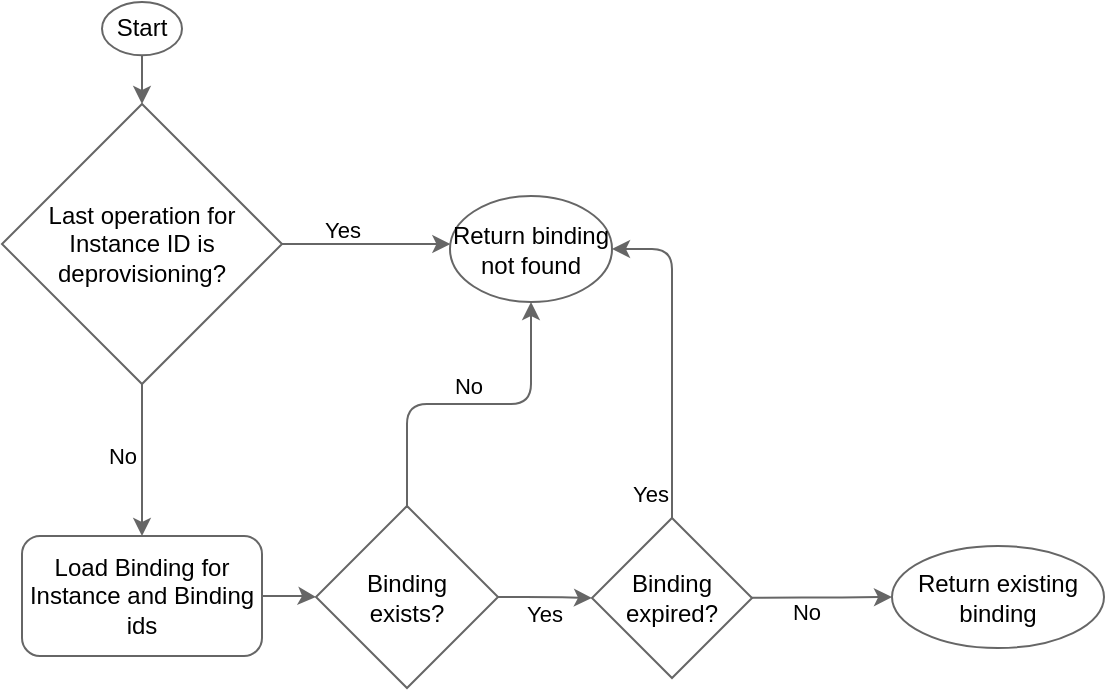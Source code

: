 <mxfile version="24.7.17">
  <diagram name="Page-1" id="-40GemzrTVIT1uJVE3mi">
    <mxGraphModel dx="811" dy="1231" grid="0" gridSize="10" guides="0" tooltips="1" connect="1" arrows="1" fold="1" page="0" pageScale="1" pageWidth="850" pageHeight="1100" background="#ffffff" math="0" shadow="0">
      <root>
        <mxCell id="0" />
        <mxCell id="1" parent="0" />
        <mxCell id="SR5IjzYJObsN_hZiN2k8-2" style="edgeStyle=orthogonalEdgeStyle;rounded=1;orthogonalLoop=1;jettySize=auto;html=1;curved=0;strokeColor=#666666;" parent="1" source="pQPK47cY3aiJMa17ZVE6-2" target="pQPK47cY3aiJMa17ZVE6-5" edge="1">
          <mxGeometry relative="1" as="geometry" />
        </mxCell>
        <mxCell id="pQPK47cY3aiJMa17ZVE6-2" value="Start" style="ellipse;whiteSpace=wrap;html=1;strokeColor=#666666;fillColor=#ffffff;fontColor=#000000;" parent="1" vertex="1">
          <mxGeometry x="560" y="-31" width="40" height="26.67" as="geometry" />
        </mxCell>
        <mxCell id="pQPK47cY3aiJMa17ZVE6-7" style="edgeStyle=orthogonalEdgeStyle;rounded=1;orthogonalLoop=1;jettySize=auto;html=1;exitX=1;exitY=0.5;exitDx=0;exitDy=0;entryX=0;entryY=0.5;entryDx=0;entryDy=0;strokeColor=#666666;curved=0;fontColor=#000000;labelBackgroundColor=none;" parent="1" edge="1">
          <mxGeometry relative="1" as="geometry">
            <mxPoint x="350" y="90" as="targetPoint" />
          </mxGeometry>
        </mxCell>
        <mxCell id="pQPK47cY3aiJMa17ZVE6-13" value="No" style="edgeStyle=orthogonalEdgeStyle;rounded=1;orthogonalLoop=1;jettySize=auto;html=1;exitX=0.5;exitY=1;exitDx=0;exitDy=0;entryX=0.5;entryY=0;entryDx=0;entryDy=0;strokeColor=#666666;curved=0;fontColor=#000000;labelBackgroundColor=none;" parent="1" source="pQPK47cY3aiJMa17ZVE6-5" target="pQPK47cY3aiJMa17ZVE6-12" edge="1">
          <mxGeometry x="-0.057" y="-10" relative="1" as="geometry">
            <mxPoint as="offset" />
          </mxGeometry>
        </mxCell>
        <mxCell id="SR5IjzYJObsN_hZiN2k8-3" value="Yes" style="edgeStyle=orthogonalEdgeStyle;rounded=1;orthogonalLoop=1;jettySize=auto;html=1;curved=0;strokeColor=#666666;labelBackgroundColor=none;fontColor=#000000;" parent="1" source="pQPK47cY3aiJMa17ZVE6-5" target="pQPK47cY3aiJMa17ZVE6-37" edge="1">
          <mxGeometry x="-0.297" y="7" relative="1" as="geometry">
            <mxPoint as="offset" />
            <mxPoint x="685" y="90" as="targetPoint" />
            <Array as="points">
              <mxPoint x="699" y="90" />
              <mxPoint x="699" y="90" />
            </Array>
          </mxGeometry>
        </mxCell>
        <mxCell id="pQPK47cY3aiJMa17ZVE6-5" value="Last operation for Instance ID is deprovisioning?" style="rhombus;whiteSpace=wrap;html=1;strokeColor=#666666;fillColor=#ffffff;fontColor=#000000;" parent="1" vertex="1">
          <mxGeometry x="510" y="20" width="140" height="140" as="geometry" />
        </mxCell>
        <mxCell id="pQPK47cY3aiJMa17ZVE6-16" style="edgeStyle=orthogonalEdgeStyle;rounded=1;orthogonalLoop=1;jettySize=auto;html=1;strokeColor=#666666;curved=0;fontColor=#000000;labelBackgroundColor=none;entryX=0;entryY=0.5;entryDx=0;entryDy=0;" parent="1" source="pQPK47cY3aiJMa17ZVE6-12" target="pQPK47cY3aiJMa17ZVE6-15" edge="1">
          <mxGeometry relative="1" as="geometry">
            <mxPoint x="472" y="392" as="targetPoint" />
          </mxGeometry>
        </mxCell>
        <mxCell id="pQPK47cY3aiJMa17ZVE6-12" value="Load Binding for Instance and Binding ids" style="whiteSpace=wrap;html=1;strokeColor=#666666;fillColor=#ffffff;fontColor=#000000;rounded=1;" parent="1" vertex="1">
          <mxGeometry x="520" y="236" width="120" height="60" as="geometry" />
        </mxCell>
        <mxCell id="pQPK47cY3aiJMa17ZVE6-18" value="No" style="edgeStyle=orthogonalEdgeStyle;rounded=1;orthogonalLoop=1;jettySize=auto;html=1;exitX=0.5;exitY=0;exitDx=0;exitDy=0;strokeColor=#666666;curved=0;fontColor=#000000;labelBackgroundColor=none;" parent="1" source="pQPK47cY3aiJMa17ZVE6-15" target="pQPK47cY3aiJMa17ZVE6-37" edge="1">
          <mxGeometry x="-0.007" y="9" relative="1" as="geometry">
            <mxPoint x="744" y="180" as="targetPoint" />
            <mxPoint as="offset" />
          </mxGeometry>
        </mxCell>
        <mxCell id="pQPK47cY3aiJMa17ZVE6-20" value="Yes" style="edgeStyle=orthogonalEdgeStyle;rounded=1;orthogonalLoop=1;jettySize=auto;html=1;exitX=1;exitY=0.5;exitDx=0;exitDy=0;strokeColor=#666666;curved=0;fontColor=#000000;labelBackgroundColor=none;" parent="1" source="pQPK47cY3aiJMa17ZVE6-15" target="pQPK47cY3aiJMa17ZVE6-19" edge="1">
          <mxGeometry x="-0.057" y="-8" relative="1" as="geometry">
            <mxPoint as="offset" />
          </mxGeometry>
        </mxCell>
        <mxCell id="pQPK47cY3aiJMa17ZVE6-15" value="Binding &lt;br&gt;exists?" style="rhombus;whiteSpace=wrap;html=1;strokeColor=#666666;fillColor=#ffffff;fontColor=#000000;" parent="1" vertex="1">
          <mxGeometry x="667" y="221" width="91" height="91" as="geometry" />
        </mxCell>
        <mxCell id="pQPK47cY3aiJMa17ZVE6-22" value="Yes" style="edgeStyle=orthogonalEdgeStyle;rounded=1;orthogonalLoop=1;jettySize=auto;html=1;exitX=0.5;exitY=0;exitDx=0;exitDy=0;strokeColor=#666666;curved=0;fontColor=#000000;labelBackgroundColor=none;entryX=1;entryY=0.5;entryDx=0;entryDy=0;" parent="1" source="pQPK47cY3aiJMa17ZVE6-19" target="pQPK47cY3aiJMa17ZVE6-37" edge="1">
          <mxGeometry x="-0.854" y="11" relative="1" as="geometry">
            <mxPoint x="901.5" y="187" as="targetPoint" />
            <mxPoint as="offset" />
            <Array as="points">
              <mxPoint x="845" y="93" />
            </Array>
          </mxGeometry>
        </mxCell>
        <mxCell id="pQPK47cY3aiJMa17ZVE6-24" value="No" style="edgeStyle=orthogonalEdgeStyle;rounded=1;orthogonalLoop=1;jettySize=auto;html=1;exitX=0.955;exitY=0.498;exitDx=0;exitDy=0;strokeColor=#666666;curved=0;fontColor=#000000;labelBackgroundColor=none;exitPerimeter=0;" parent="1" source="pQPK47cY3aiJMa17ZVE6-19" target="pQPK47cY3aiJMa17ZVE6-33" edge="1">
          <mxGeometry x="-0.156" y="-7" relative="1" as="geometry">
            <mxPoint as="offset" />
            <mxPoint x="949" y="267.5" as="targetPoint" />
          </mxGeometry>
        </mxCell>
        <mxCell id="pQPK47cY3aiJMa17ZVE6-19" value="Binding expired?" style="rhombus;whiteSpace=wrap;html=1;strokeColor=#666666;fillColor=#ffffff;fontColor=#000000;" parent="1" vertex="1">
          <mxGeometry x="805" y="227" width="80" height="80" as="geometry" />
        </mxCell>
        <mxCell id="pQPK47cY3aiJMa17ZVE6-33" value="Return existing binding" style="ellipse;whiteSpace=wrap;html=1;strokeColor=#666666;fillColor=#ffffff;fontColor=#000000;" parent="1" vertex="1">
          <mxGeometry x="955" y="241" width="106" height="51" as="geometry" />
        </mxCell>
        <mxCell id="pQPK47cY3aiJMa17ZVE6-37" value="Return binding not found" style="ellipse;whiteSpace=wrap;html=1;strokeColor=#666666;fillColor=#ffffff;fontColor=#000000;" parent="1" vertex="1">
          <mxGeometry x="734" y="66" width="81" height="53" as="geometry" />
        </mxCell>
      </root>
    </mxGraphModel>
  </diagram>
</mxfile>
